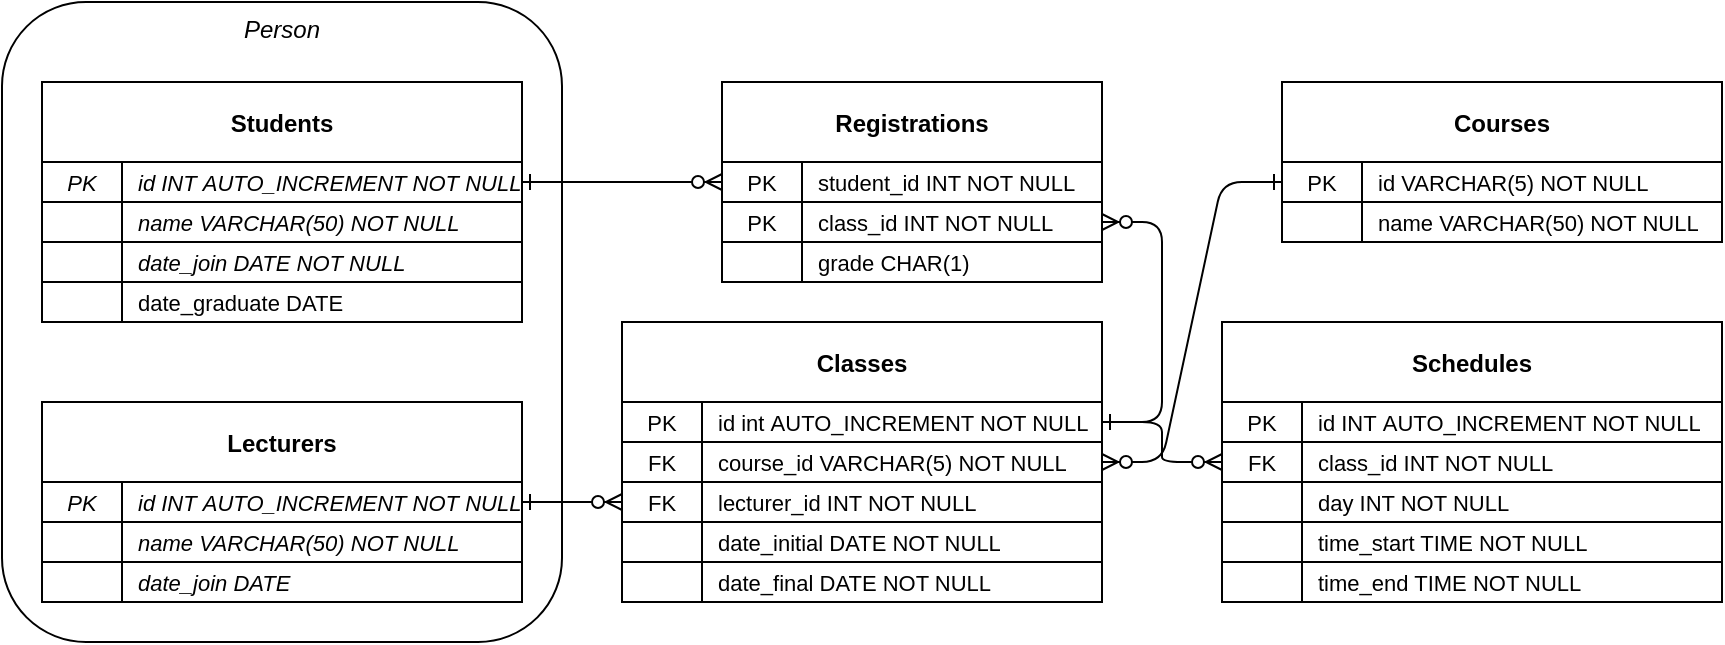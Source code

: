 <mxfile version="20.8.16" type="device"><diagram id="R2lEEEUBdFMjLlhIrx00" name="Page-1"><mxGraphModel dx="1129" dy="730" grid="1" gridSize="10" guides="1" tooltips="1" connect="1" arrows="1" fold="1" page="1" pageScale="1" pageWidth="940" pageHeight="200" math="0" shadow="0" extFonts="Permanent Marker^https://fonts.googleapis.com/css?family=Permanent+Marker"><root><mxCell id="0"/><mxCell id="1" parent="0"/><mxCell id="haOGkzx7AJRhTtGTXuwG-31" value="Courses" style="shape=table;startSize=40;container=1;collapsible=0;childLayout=tableLayout;fixedRows=1;rowLines=0;fontStyle=1;align=center;resizeLast=1;fontSize=12;swimlaneFillColor=none;" parent="1" vertex="1"><mxGeometry x="680" y="80" width="220" height="80" as="geometry"><mxRectangle x="120" y="120" width="80" height="30" as="alternateBounds"/></mxGeometry></mxCell><mxCell id="haOGkzx7AJRhTtGTXuwG-32" value="" style="shape=partialRectangle;collapsible=0;dropTarget=0;pointerEvents=0;fillColor=none;points=[[0,0.5],[1,0.5]];portConstraint=eastwest;top=0;left=0;right=0;bottom=1;fontSize=11;" parent="haOGkzx7AJRhTtGTXuwG-31" vertex="1"><mxGeometry y="40" width="220" height="20" as="geometry"/></mxCell><mxCell id="haOGkzx7AJRhTtGTXuwG-33" value="PK" style="shape=partialRectangle;overflow=hidden;connectable=0;fillColor=none;top=0;left=0;bottom=0;right=0;fontStyle=0;fontSize=11;" parent="haOGkzx7AJRhTtGTXuwG-32" vertex="1"><mxGeometry width="40" height="20" as="geometry"><mxRectangle width="40" height="20" as="alternateBounds"/></mxGeometry></mxCell><mxCell id="haOGkzx7AJRhTtGTXuwG-34" value="id VARCHAR(5) NOT NULL" style="shape=partialRectangle;overflow=hidden;connectable=0;fillColor=none;top=0;left=0;bottom=0;right=0;align=left;spacingLeft=6;fontStyle=0;fontSize=11;" parent="haOGkzx7AJRhTtGTXuwG-32" vertex="1"><mxGeometry x="40" width="180" height="20" as="geometry"><mxRectangle width="180" height="20" as="alternateBounds"/></mxGeometry></mxCell><mxCell id="haOGkzx7AJRhTtGTXuwG-35" value="" style="shape=partialRectangle;collapsible=0;dropTarget=0;pointerEvents=0;fillColor=none;points=[[0,0.5],[1,0.5]];portConstraint=eastwest;top=0;left=0;right=0;bottom=0;fontSize=11;" parent="haOGkzx7AJRhTtGTXuwG-31" vertex="1"><mxGeometry y="60" width="220" height="20" as="geometry"/></mxCell><mxCell id="haOGkzx7AJRhTtGTXuwG-36" value="" style="shape=partialRectangle;overflow=hidden;connectable=0;fillColor=none;top=0;left=0;bottom=0;right=0;fontSize=11;" parent="haOGkzx7AJRhTtGTXuwG-35" vertex="1"><mxGeometry width="40" height="20" as="geometry"><mxRectangle width="40" height="20" as="alternateBounds"/></mxGeometry></mxCell><mxCell id="haOGkzx7AJRhTtGTXuwG-37" value="name VARCHAR(50) NOT NULL" style="shape=partialRectangle;overflow=hidden;connectable=0;fillColor=none;top=0;left=0;bottom=0;right=0;align=left;spacingLeft=6;fontSize=11;" parent="haOGkzx7AJRhTtGTXuwG-35" vertex="1"><mxGeometry x="40" width="180" height="20" as="geometry"><mxRectangle width="180" height="20" as="alternateBounds"/></mxGeometry></mxCell><mxCell id="haOGkzx7AJRhTtGTXuwG-38" value="Classes" style="shape=table;startSize=40;container=1;collapsible=0;childLayout=tableLayout;fixedRows=1;rowLines=0;fontStyle=1;align=center;resizeLast=1;fontSize=12;swimlaneFillColor=none;" parent="1" vertex="1"><mxGeometry x="350" y="200" width="240" height="140" as="geometry"><mxRectangle x="120" y="120" width="80" height="30" as="alternateBounds"/></mxGeometry></mxCell><mxCell id="haOGkzx7AJRhTtGTXuwG-39" value="" style="shape=partialRectangle;collapsible=0;dropTarget=0;pointerEvents=0;fillColor=none;points=[[0,0.5],[1,0.5]];portConstraint=eastwest;top=0;left=0;right=0;bottom=1;fontSize=11;" parent="haOGkzx7AJRhTtGTXuwG-38" vertex="1"><mxGeometry y="40" width="240" height="20" as="geometry"/></mxCell><mxCell id="haOGkzx7AJRhTtGTXuwG-40" value="PK" style="shape=partialRectangle;overflow=hidden;connectable=0;fillColor=none;top=0;left=0;bottom=0;right=0;fontStyle=0;fontSize=11;" parent="haOGkzx7AJRhTtGTXuwG-39" vertex="1"><mxGeometry width="40" height="20" as="geometry"><mxRectangle width="40" height="20" as="alternateBounds"/></mxGeometry></mxCell><mxCell id="haOGkzx7AJRhTtGTXuwG-41" value="id int AUTO_INCREMENT NOT NULL" style="shape=partialRectangle;overflow=hidden;connectable=0;fillColor=none;top=0;left=0;bottom=0;right=0;align=left;spacingLeft=6;fontStyle=0;fontSize=11;" parent="haOGkzx7AJRhTtGTXuwG-39" vertex="1"><mxGeometry x="40" width="200" height="20" as="geometry"><mxRectangle width="200" height="20" as="alternateBounds"/></mxGeometry></mxCell><mxCell id="haOGkzx7AJRhTtGTXuwG-91" value="" style="shape=partialRectangle;collapsible=0;dropTarget=0;pointerEvents=0;fillColor=none;top=0;left=0;bottom=1;right=0;points=[[0,0.5],[1,0.5]];portConstraint=eastwest;fontSize=11;" parent="haOGkzx7AJRhTtGTXuwG-38" vertex="1"><mxGeometry y="60" width="240" height="20" as="geometry"/></mxCell><mxCell id="haOGkzx7AJRhTtGTXuwG-92" value="FK" style="shape=partialRectangle;connectable=0;fillColor=none;top=0;left=0;bottom=0;right=0;fontStyle=0;overflow=hidden;fontSize=11;" parent="haOGkzx7AJRhTtGTXuwG-91" vertex="1"><mxGeometry width="40" height="20" as="geometry"><mxRectangle width="40" height="20" as="alternateBounds"/></mxGeometry></mxCell><mxCell id="haOGkzx7AJRhTtGTXuwG-93" value="course_id VARCHAR(5) NOT NULL" style="shape=partialRectangle;connectable=0;fillColor=none;top=0;left=0;bottom=0;right=0;align=left;spacingLeft=6;fontStyle=0;overflow=hidden;fontSize=11;" parent="haOGkzx7AJRhTtGTXuwG-91" vertex="1"><mxGeometry x="40" width="200" height="20" as="geometry"><mxRectangle width="200" height="20" as="alternateBounds"/></mxGeometry></mxCell><mxCell id="5qXfLf6vnaG7oEEd6MVo-11" value="" style="shape=tableRow;horizontal=0;startSize=0;swimlaneHead=0;swimlaneBody=0;fillColor=none;collapsible=0;dropTarget=0;points=[[0,0.5],[1,0.5]];portConstraint=eastwest;top=0;left=0;right=0;bottom=1;fontSize=11;" parent="haOGkzx7AJRhTtGTXuwG-38" vertex="1"><mxGeometry y="80" width="240" height="20" as="geometry"/></mxCell><mxCell id="5qXfLf6vnaG7oEEd6MVo-12" value="FK" style="shape=partialRectangle;connectable=0;fillColor=none;top=0;left=0;bottom=0;right=0;fontStyle=0;overflow=hidden;fontSize=11;" parent="5qXfLf6vnaG7oEEd6MVo-11" vertex="1"><mxGeometry width="40" height="20" as="geometry"><mxRectangle width="40" height="20" as="alternateBounds"/></mxGeometry></mxCell><mxCell id="5qXfLf6vnaG7oEEd6MVo-13" value="lecturer_id INT NOT NULL" style="shape=partialRectangle;connectable=0;fillColor=none;top=0;left=0;bottom=0;right=0;align=left;spacingLeft=6;fontStyle=0;overflow=hidden;fontSize=11;" parent="5qXfLf6vnaG7oEEd6MVo-11" vertex="1"><mxGeometry x="40" width="200" height="20" as="geometry"><mxRectangle width="200" height="20" as="alternateBounds"/></mxGeometry></mxCell><mxCell id="5qXfLf6vnaG7oEEd6MVo-21" value="" style="shape=tableRow;horizontal=0;startSize=0;swimlaneHead=0;swimlaneBody=0;fillColor=none;collapsible=0;dropTarget=0;points=[[0,0.5],[1,0.5]];portConstraint=eastwest;top=0;left=0;right=0;bottom=1;fontSize=11;" parent="haOGkzx7AJRhTtGTXuwG-38" vertex="1"><mxGeometry y="100" width="240" height="20" as="geometry"/></mxCell><mxCell id="5qXfLf6vnaG7oEEd6MVo-22" value="" style="shape=partialRectangle;connectable=0;fillColor=none;top=0;left=0;bottom=0;right=0;fontStyle=0;overflow=hidden;fontSize=11;" parent="5qXfLf6vnaG7oEEd6MVo-21" vertex="1"><mxGeometry width="40" height="20" as="geometry"><mxRectangle width="40" height="20" as="alternateBounds"/></mxGeometry></mxCell><mxCell id="5qXfLf6vnaG7oEEd6MVo-23" value="date_initial DATE NOT NULL" style="shape=partialRectangle;connectable=0;fillColor=none;top=0;left=0;bottom=0;right=0;align=left;spacingLeft=6;fontStyle=0;overflow=hidden;fontSize=11;" parent="5qXfLf6vnaG7oEEd6MVo-21" vertex="1"><mxGeometry x="40" width="200" height="20" as="geometry"><mxRectangle width="200" height="20" as="alternateBounds"/></mxGeometry></mxCell><mxCell id="haOGkzx7AJRhTtGTXuwG-42" value="" style="shape=partialRectangle;collapsible=0;dropTarget=0;pointerEvents=0;fillColor=none;points=[[0,0.5],[1,0.5]];portConstraint=eastwest;top=0;left=0;right=0;bottom=0;fontSize=11;" parent="haOGkzx7AJRhTtGTXuwG-38" vertex="1"><mxGeometry y="120" width="240" height="20" as="geometry"/></mxCell><mxCell id="haOGkzx7AJRhTtGTXuwG-43" value="" style="shape=partialRectangle;overflow=hidden;connectable=0;fillColor=none;top=0;left=0;bottom=0;right=0;fontSize=11;" parent="haOGkzx7AJRhTtGTXuwG-42" vertex="1"><mxGeometry width="40" height="20" as="geometry"><mxRectangle width="40" height="20" as="alternateBounds"/></mxGeometry></mxCell><mxCell id="haOGkzx7AJRhTtGTXuwG-44" value="date_final DATE NOT NULL" style="shape=partialRectangle;overflow=hidden;connectable=0;fillColor=none;top=0;left=0;bottom=0;right=0;align=left;spacingLeft=6;fontSize=11;" parent="haOGkzx7AJRhTtGTXuwG-42" vertex="1"><mxGeometry x="40" width="200" height="20" as="geometry"><mxRectangle width="200" height="20" as="alternateBounds"/></mxGeometry></mxCell><mxCell id="haOGkzx7AJRhTtGTXuwG-45" value="" style="edgeStyle=entityRelationEdgeStyle;endArrow=ERzeroToMany;startArrow=ERone;endFill=1;startFill=0;fontSize=11;entryX=1;entryY=0.5;entryDx=0;entryDy=0;exitX=0;exitY=0.5;exitDx=0;exitDy=0;" parent="1" source="haOGkzx7AJRhTtGTXuwG-32" target="haOGkzx7AJRhTtGTXuwG-91" edge="1"><mxGeometry width="100" height="100" relative="1" as="geometry"><mxPoint x="320" y="190" as="sourcePoint"/><mxPoint x="340" y="270" as="targetPoint"/></mxGeometry></mxCell><mxCell id="haOGkzx7AJRhTtGTXuwG-94" value="" style="edgeStyle=entityRelationEdgeStyle;endArrow=ERzeroToMany;startArrow=ERone;endFill=1;startFill=0;fontSize=11;entryX=0;entryY=0.5;entryDx=0;entryDy=0;exitX=1;exitY=0.5;exitDx=0;exitDy=0;" parent="1" source="haOGkzx7AJRhTtGTXuwG-25" target="5qXfLf6vnaG7oEEd6MVo-11" edge="1"><mxGeometry width="100" height="100" relative="1" as="geometry"><mxPoint x="250" y="140.0" as="sourcePoint"/><mxPoint x="250" y="280" as="targetPoint"/></mxGeometry></mxCell><mxCell id="haOGkzx7AJRhTtGTXuwG-96" value="Registrations" style="shape=table;startSize=40;container=1;collapsible=0;childLayout=tableLayout;fixedRows=1;rowLines=0;fontStyle=1;align=center;resizeLast=1;fontSize=12;swimlaneFillColor=none;" parent="1" vertex="1"><mxGeometry x="400" y="80" width="190" height="100" as="geometry"><mxRectangle x="120" y="120" width="80" height="30" as="alternateBounds"/></mxGeometry></mxCell><mxCell id="haOGkzx7AJRhTtGTXuwG-97" value="" style="shape=partialRectangle;collapsible=0;dropTarget=0;pointerEvents=0;fillColor=none;points=[[0,0.5],[1,0.5]];portConstraint=eastwest;top=0;left=0;right=0;bottom=1;fontSize=11;" parent="haOGkzx7AJRhTtGTXuwG-96" vertex="1"><mxGeometry y="40" width="190" height="20" as="geometry"/></mxCell><mxCell id="haOGkzx7AJRhTtGTXuwG-98" value="PK" style="shape=partialRectangle;overflow=hidden;connectable=0;fillColor=none;top=0;left=0;bottom=0;right=0;fontStyle=0;fontSize=11;" parent="haOGkzx7AJRhTtGTXuwG-97" vertex="1"><mxGeometry width="40" height="20" as="geometry"><mxRectangle width="40" height="20" as="alternateBounds"/></mxGeometry></mxCell><mxCell id="haOGkzx7AJRhTtGTXuwG-99" value="student_id INT NOT NULL" style="shape=partialRectangle;overflow=hidden;connectable=0;fillColor=none;top=0;left=0;bottom=0;right=0;align=left;spacingLeft=6;fontStyle=0;fontSize=11;" parent="haOGkzx7AJRhTtGTXuwG-97" vertex="1"><mxGeometry x="40" width="150" height="20" as="geometry"><mxRectangle width="150" height="20" as="alternateBounds"/></mxGeometry></mxCell><mxCell id="haOGkzx7AJRhTtGTXuwG-104" value="" style="shape=partialRectangle;collapsible=0;dropTarget=0;pointerEvents=0;fillColor=none;top=0;left=0;bottom=1;right=0;points=[[0,0.5],[1,0.5]];portConstraint=eastwest;fontSize=11;" parent="haOGkzx7AJRhTtGTXuwG-96" vertex="1"><mxGeometry y="60" width="190" height="20" as="geometry"/></mxCell><mxCell id="haOGkzx7AJRhTtGTXuwG-105" value="PK" style="shape=partialRectangle;connectable=0;fillColor=none;top=0;left=0;bottom=0;right=0;fontStyle=0;overflow=hidden;fontSize=11;" parent="haOGkzx7AJRhTtGTXuwG-104" vertex="1"><mxGeometry width="40" height="20" as="geometry"><mxRectangle width="40" height="20" as="alternateBounds"/></mxGeometry></mxCell><mxCell id="haOGkzx7AJRhTtGTXuwG-106" value="class_id INT NOT NULL" style="shape=partialRectangle;connectable=0;fillColor=none;top=0;left=0;bottom=0;right=0;align=left;spacingLeft=6;fontStyle=0;overflow=hidden;fontSize=11;" parent="haOGkzx7AJRhTtGTXuwG-104" vertex="1"><mxGeometry x="40" width="150" height="20" as="geometry"><mxRectangle width="150" height="20" as="alternateBounds"/></mxGeometry></mxCell><mxCell id="haOGkzx7AJRhTtGTXuwG-100" value="" style="shape=partialRectangle;collapsible=0;dropTarget=0;pointerEvents=0;fillColor=none;points=[[0,0.5],[1,0.5]];portConstraint=eastwest;top=0;left=0;right=0;bottom=0;fontSize=11;" parent="haOGkzx7AJRhTtGTXuwG-96" vertex="1"><mxGeometry y="80" width="190" height="20" as="geometry"/></mxCell><mxCell id="haOGkzx7AJRhTtGTXuwG-101" value="" style="shape=partialRectangle;overflow=hidden;connectable=0;fillColor=none;top=0;left=0;bottom=0;right=0;fontSize=11;" parent="haOGkzx7AJRhTtGTXuwG-100" vertex="1"><mxGeometry width="40" height="20" as="geometry"><mxRectangle width="40" height="20" as="alternateBounds"/></mxGeometry></mxCell><mxCell id="haOGkzx7AJRhTtGTXuwG-102" value="grade CHAR(1)" style="shape=partialRectangle;overflow=hidden;connectable=0;fillColor=none;top=0;left=0;bottom=0;right=0;align=left;spacingLeft=6;fontSize=11;" parent="haOGkzx7AJRhTtGTXuwG-100" vertex="1"><mxGeometry x="40" width="150" height="20" as="geometry"><mxRectangle width="150" height="20" as="alternateBounds"/></mxGeometry></mxCell><mxCell id="haOGkzx7AJRhTtGTXuwG-103" value="" style="edgeStyle=entityRelationEdgeStyle;endArrow=ERzeroToMany;startArrow=ERone;endFill=1;startFill=0;fontSize=11;entryX=0;entryY=0.5;entryDx=0;entryDy=0;exitX=1;exitY=0.5;exitDx=0;exitDy=0;" parent="1" source="C-vyLk0tnHw3VtMMgP7b-24" target="haOGkzx7AJRhTtGTXuwG-97" edge="1"><mxGeometry width="100" height="100" relative="1" as="geometry"><mxPoint x="250" y="220.0" as="sourcePoint"/><mxPoint x="330" y="140.0" as="targetPoint"/></mxGeometry></mxCell><mxCell id="haOGkzx7AJRhTtGTXuwG-107" value="" style="edgeStyle=entityRelationEdgeStyle;endArrow=ERzeroToMany;startArrow=ERone;endFill=1;startFill=0;fontSize=11;entryX=1;entryY=0.5;entryDx=0;entryDy=0;exitX=1;exitY=0.5;exitDx=0;exitDy=0;" parent="1" source="haOGkzx7AJRhTtGTXuwG-39" target="haOGkzx7AJRhTtGTXuwG-104" edge="1"><mxGeometry width="100" height="100" relative="1" as="geometry"><mxPoint x="720" y="110" as="sourcePoint"/><mxPoint x="460" y="70" as="targetPoint"/></mxGeometry></mxCell><mxCell id="5qXfLf6vnaG7oEEd6MVo-1" value="Schedules" style="shape=table;startSize=40;container=1;collapsible=0;childLayout=tableLayout;fixedRows=1;rowLines=0;fontStyle=1;align=center;resizeLast=1;fontSize=12;swimlaneFillColor=none;" parent="1" vertex="1"><mxGeometry x="650" y="200" width="250" height="140" as="geometry"><mxRectangle x="120" y="120" width="80" height="30" as="alternateBounds"/></mxGeometry></mxCell><mxCell id="5qXfLf6vnaG7oEEd6MVo-2" value="" style="shape=partialRectangle;collapsible=0;dropTarget=0;pointerEvents=0;fillColor=none;points=[[0,0.5],[1,0.5]];portConstraint=eastwest;top=0;left=0;right=0;bottom=1;fontSize=11;" parent="5qXfLf6vnaG7oEEd6MVo-1" vertex="1"><mxGeometry y="40" width="250" height="20" as="geometry"/></mxCell><mxCell id="5qXfLf6vnaG7oEEd6MVo-3" value="PK" style="shape=partialRectangle;overflow=hidden;connectable=0;fillColor=none;top=0;left=0;bottom=0;right=0;fontStyle=0;fontSize=11;" parent="5qXfLf6vnaG7oEEd6MVo-2" vertex="1"><mxGeometry width="40" height="20" as="geometry"><mxRectangle width="40" height="20" as="alternateBounds"/></mxGeometry></mxCell><mxCell id="5qXfLf6vnaG7oEEd6MVo-4" value="id INT AUTO_INCREMENT NOT NULL" style="shape=partialRectangle;overflow=hidden;connectable=0;fillColor=none;top=0;left=0;bottom=0;right=0;align=left;spacingLeft=6;fontStyle=0;fontSize=11;" parent="5qXfLf6vnaG7oEEd6MVo-2" vertex="1"><mxGeometry x="40" width="210" height="20" as="geometry"><mxRectangle width="210" height="20" as="alternateBounds"/></mxGeometry></mxCell><mxCell id="5qXfLf6vnaG7oEEd6MVo-17" value="" style="shape=tableRow;horizontal=0;startSize=0;swimlaneHead=0;swimlaneBody=0;fillColor=none;collapsible=0;dropTarget=0;points=[[0,0.5],[1,0.5]];portConstraint=eastwest;top=0;left=0;right=0;bottom=1;fontSize=11;" parent="5qXfLf6vnaG7oEEd6MVo-1" vertex="1"><mxGeometry y="60" width="250" height="20" as="geometry"/></mxCell><mxCell id="5qXfLf6vnaG7oEEd6MVo-18" value="FK" style="shape=partialRectangle;connectable=0;fillColor=none;top=0;left=0;bottom=0;right=0;fontStyle=0;overflow=hidden;fontSize=11;" parent="5qXfLf6vnaG7oEEd6MVo-17" vertex="1"><mxGeometry width="40" height="20" as="geometry"><mxRectangle width="40" height="20" as="alternateBounds"/></mxGeometry></mxCell><mxCell id="5qXfLf6vnaG7oEEd6MVo-19" value="class_id INT NOT NULL" style="shape=partialRectangle;connectable=0;fillColor=none;top=0;left=0;bottom=0;right=0;align=left;spacingLeft=6;fontStyle=0;overflow=hidden;fontSize=11;" parent="5qXfLf6vnaG7oEEd6MVo-17" vertex="1"><mxGeometry x="40" width="210" height="20" as="geometry"><mxRectangle width="210" height="20" as="alternateBounds"/></mxGeometry></mxCell><mxCell id="5qXfLf6vnaG7oEEd6MVo-14" value="" style="shape=tableRow;horizontal=0;startSize=0;swimlaneHead=0;swimlaneBody=0;fillColor=none;collapsible=0;dropTarget=0;points=[[0,0.5],[1,0.5]];portConstraint=eastwest;top=0;left=0;right=0;bottom=1;fontSize=11;" parent="5qXfLf6vnaG7oEEd6MVo-1" vertex="1"><mxGeometry y="80" width="250" height="20" as="geometry"/></mxCell><mxCell id="5qXfLf6vnaG7oEEd6MVo-15" value="" style="shape=partialRectangle;connectable=0;fillColor=none;top=0;left=0;bottom=0;right=0;fontStyle=0;overflow=hidden;fontSize=11;" parent="5qXfLf6vnaG7oEEd6MVo-14" vertex="1"><mxGeometry width="40" height="20" as="geometry"><mxRectangle width="40" height="20" as="alternateBounds"/></mxGeometry></mxCell><mxCell id="5qXfLf6vnaG7oEEd6MVo-16" value="day INT NOT NULL" style="shape=partialRectangle;connectable=0;fillColor=none;top=0;left=0;bottom=0;right=0;align=left;spacingLeft=6;fontStyle=0;overflow=hidden;fontSize=11;" parent="5qXfLf6vnaG7oEEd6MVo-14" vertex="1"><mxGeometry x="40" width="210" height="20" as="geometry"><mxRectangle width="210" height="20" as="alternateBounds"/></mxGeometry></mxCell><mxCell id="5qXfLf6vnaG7oEEd6MVo-8" value="" style="shape=tableRow;horizontal=0;startSize=0;swimlaneHead=0;swimlaneBody=0;fillColor=none;collapsible=0;dropTarget=0;points=[[0,0.5],[1,0.5]];portConstraint=eastwest;top=0;left=0;right=0;bottom=1;" parent="5qXfLf6vnaG7oEEd6MVo-1" vertex="1"><mxGeometry y="100" width="250" height="20" as="geometry"/></mxCell><mxCell id="5qXfLf6vnaG7oEEd6MVo-9" value="" style="shape=partialRectangle;connectable=0;fillColor=none;top=0;left=0;bottom=0;right=0;fontStyle=0;overflow=hidden;fontSize=11;" parent="5qXfLf6vnaG7oEEd6MVo-8" vertex="1"><mxGeometry width="40" height="20" as="geometry"><mxRectangle width="40" height="20" as="alternateBounds"/></mxGeometry></mxCell><mxCell id="5qXfLf6vnaG7oEEd6MVo-10" value="time_start TIME NOT NULL" style="shape=partialRectangle;connectable=0;fillColor=none;top=0;left=0;bottom=0;right=0;align=left;spacingLeft=6;fontStyle=0;overflow=hidden;fontSize=11;" parent="5qXfLf6vnaG7oEEd6MVo-8" vertex="1"><mxGeometry x="40" width="210" height="20" as="geometry"><mxRectangle width="210" height="20" as="alternateBounds"/></mxGeometry></mxCell><mxCell id="5qXfLf6vnaG7oEEd6MVo-5" value="" style="shape=partialRectangle;collapsible=0;dropTarget=0;pointerEvents=0;fillColor=none;points=[[0,0.5],[1,0.5]];portConstraint=eastwest;top=0;left=0;right=0;bottom=0;fontSize=11;" parent="5qXfLf6vnaG7oEEd6MVo-1" vertex="1"><mxGeometry y="120" width="250" height="20" as="geometry"/></mxCell><mxCell id="5qXfLf6vnaG7oEEd6MVo-6" value="" style="shape=partialRectangle;overflow=hidden;connectable=0;fillColor=none;top=0;left=0;bottom=0;right=0;fontSize=11;" parent="5qXfLf6vnaG7oEEd6MVo-5" vertex="1"><mxGeometry width="40" height="20" as="geometry"><mxRectangle width="40" height="20" as="alternateBounds"/></mxGeometry></mxCell><mxCell id="5qXfLf6vnaG7oEEd6MVo-7" value="time_end TIME NOT NULL" style="shape=partialRectangle;overflow=hidden;connectable=0;fillColor=none;top=0;left=0;bottom=0;right=0;align=left;spacingLeft=6;fontSize=11;" parent="5qXfLf6vnaG7oEEd6MVo-5" vertex="1"><mxGeometry x="40" width="210" height="20" as="geometry"><mxRectangle width="210" height="20" as="alternateBounds"/></mxGeometry></mxCell><mxCell id="5qXfLf6vnaG7oEEd6MVo-20" value="" style="edgeStyle=entityRelationEdgeStyle;endArrow=ERzeroToMany;startArrow=ERone;endFill=1;startFill=0;fontSize=11;exitX=1;exitY=0.5;exitDx=0;exitDy=0;entryX=0;entryY=0.5;entryDx=0;entryDy=0;" parent="1" source="haOGkzx7AJRhTtGTXuwG-39" target="5qXfLf6vnaG7oEEd6MVo-17" edge="1"><mxGeometry width="100" height="100" relative="1" as="geometry"><mxPoint x="580" y="240" as="sourcePoint"/><mxPoint x="700" y="180" as="targetPoint"/></mxGeometry></mxCell><mxCell id="DrGWr_E8v_ncsg_XJgee-1" value="Person" style="group;strokeColor=default;rounded=1;shadow=0;glass=0;fontStyle=2" parent="1" vertex="1" connectable="0"><mxGeometry x="40" y="40" width="280" height="320" as="geometry"/></mxCell><mxCell id="C-vyLk0tnHw3VtMMgP7b-23" value="Students" style="shape=table;startSize=40;container=1;collapsible=0;childLayout=tableLayout;fixedRows=1;rowLines=0;fontStyle=1;align=center;resizeLast=1;fontSize=12;swimlaneFillColor=none;" parent="DrGWr_E8v_ncsg_XJgee-1" vertex="1"><mxGeometry x="20" y="40" width="240" height="120" as="geometry"><mxRectangle x="120" y="120" width="80" height="30" as="alternateBounds"/></mxGeometry></mxCell><mxCell id="C-vyLk0tnHw3VtMMgP7b-24" value="" style="shape=partialRectangle;collapsible=0;dropTarget=0;pointerEvents=0;fillColor=none;points=[[0,0.5],[1,0.5]];portConstraint=eastwest;top=0;left=0;right=0;bottom=1;fontSize=11;" parent="C-vyLk0tnHw3VtMMgP7b-23" vertex="1"><mxGeometry y="40" width="240" height="20" as="geometry"/></mxCell><mxCell id="C-vyLk0tnHw3VtMMgP7b-25" value="PK" style="shape=partialRectangle;overflow=hidden;connectable=0;fillColor=none;top=0;left=0;bottom=0;right=0;fontStyle=2;fontSize=11;" parent="C-vyLk0tnHw3VtMMgP7b-24" vertex="1"><mxGeometry width="40" height="20" as="geometry"><mxRectangle width="40" height="20" as="alternateBounds"/></mxGeometry></mxCell><mxCell id="C-vyLk0tnHw3VtMMgP7b-26" value="id INT AUTO_INCREMENT NOT NULL" style="shape=partialRectangle;overflow=hidden;connectable=0;fillColor=none;top=0;left=0;bottom=0;right=0;align=left;spacingLeft=6;fontStyle=2;fontSize=11;" parent="C-vyLk0tnHw3VtMMgP7b-24" vertex="1"><mxGeometry x="40" width="200" height="20" as="geometry"><mxRectangle width="200" height="20" as="alternateBounds"/></mxGeometry></mxCell><mxCell id="haOGkzx7AJRhTtGTXuwG-108" value="" style="shape=partialRectangle;collapsible=0;dropTarget=0;pointerEvents=0;fillColor=none;top=0;left=0;bottom=1;right=0;points=[[0,0.5],[1,0.5]];portConstraint=eastwest;fontSize=11;" parent="C-vyLk0tnHw3VtMMgP7b-23" vertex="1"><mxGeometry y="60" width="240" height="20" as="geometry"/></mxCell><mxCell id="haOGkzx7AJRhTtGTXuwG-109" value="" style="shape=partialRectangle;connectable=0;fillColor=none;top=0;left=0;bottom=0;right=0;fontStyle=0;overflow=hidden;fontSize=11;" parent="haOGkzx7AJRhTtGTXuwG-108" vertex="1"><mxGeometry width="40" height="20" as="geometry"><mxRectangle width="40" height="20" as="alternateBounds"/></mxGeometry></mxCell><mxCell id="haOGkzx7AJRhTtGTXuwG-110" value="name VARCHAR(50) NOT NULL" style="shape=partialRectangle;connectable=0;fillColor=none;top=0;left=0;bottom=0;right=0;align=left;spacingLeft=6;fontStyle=2;overflow=hidden;fontSize=11;" parent="haOGkzx7AJRhTtGTXuwG-108" vertex="1"><mxGeometry x="40" width="200" height="20" as="geometry"><mxRectangle width="200" height="20" as="alternateBounds"/></mxGeometry></mxCell><mxCell id="haOGkzx7AJRhTtGTXuwG-111" value="" style="shape=partialRectangle;collapsible=0;dropTarget=0;pointerEvents=0;fillColor=none;top=0;left=0;bottom=1;right=0;points=[[0,0.5],[1,0.5]];portConstraint=eastwest;fontSize=11;" parent="C-vyLk0tnHw3VtMMgP7b-23" vertex="1"><mxGeometry y="80" width="240" height="20" as="geometry"/></mxCell><mxCell id="haOGkzx7AJRhTtGTXuwG-112" value="" style="shape=partialRectangle;connectable=0;fillColor=none;top=0;left=0;bottom=0;right=0;fontStyle=0;overflow=hidden;fontSize=11;" parent="haOGkzx7AJRhTtGTXuwG-111" vertex="1"><mxGeometry width="40" height="20" as="geometry"><mxRectangle width="40" height="20" as="alternateBounds"/></mxGeometry></mxCell><mxCell id="haOGkzx7AJRhTtGTXuwG-113" value="date_join DATE NOT NULL" style="shape=partialRectangle;connectable=0;fillColor=none;top=0;left=0;bottom=0;right=0;align=left;spacingLeft=6;fontStyle=2;overflow=hidden;fontSize=11;" parent="haOGkzx7AJRhTtGTXuwG-111" vertex="1"><mxGeometry x="40" width="200" height="20" as="geometry"><mxRectangle width="200" height="20" as="alternateBounds"/></mxGeometry></mxCell><mxCell id="C-vyLk0tnHw3VtMMgP7b-27" value="" style="shape=partialRectangle;collapsible=0;dropTarget=0;pointerEvents=0;fillColor=none;points=[[0,0.5],[1,0.5]];portConstraint=eastwest;top=0;left=0;right=0;bottom=0;fontSize=11;" parent="C-vyLk0tnHw3VtMMgP7b-23" vertex="1"><mxGeometry y="100" width="240" height="20" as="geometry"/></mxCell><mxCell id="C-vyLk0tnHw3VtMMgP7b-28" value="" style="shape=partialRectangle;overflow=hidden;connectable=0;fillColor=none;top=0;left=0;bottom=0;right=0;fontSize=11;" parent="C-vyLk0tnHw3VtMMgP7b-27" vertex="1"><mxGeometry width="40" height="20" as="geometry"><mxRectangle width="40" height="20" as="alternateBounds"/></mxGeometry></mxCell><mxCell id="C-vyLk0tnHw3VtMMgP7b-29" value="date_graduate DATE" style="shape=partialRectangle;overflow=hidden;connectable=0;fillColor=none;top=0;left=0;bottom=0;right=0;align=left;spacingLeft=6;fontSize=11;" parent="C-vyLk0tnHw3VtMMgP7b-27" vertex="1"><mxGeometry x="40" width="200" height="20" as="geometry"><mxRectangle width="200" height="20" as="alternateBounds"/></mxGeometry></mxCell><mxCell id="haOGkzx7AJRhTtGTXuwG-24" value="Lecturers" style="shape=table;startSize=40;container=1;collapsible=0;childLayout=tableLayout;fixedRows=1;rowLines=0;fontStyle=1;align=center;resizeLast=1;fontSize=12;swimlaneFillColor=none;" parent="DrGWr_E8v_ncsg_XJgee-1" vertex="1"><mxGeometry x="20" y="200" width="240" height="100" as="geometry"><mxRectangle x="120" y="120" width="80" height="30" as="alternateBounds"/></mxGeometry></mxCell><mxCell id="haOGkzx7AJRhTtGTXuwG-25" value="" style="shape=partialRectangle;collapsible=0;dropTarget=0;pointerEvents=0;fillColor=none;points=[[0,0.5],[1,0.5]];portConstraint=eastwest;top=0;left=0;right=0;bottom=1;fontSize=11;" parent="haOGkzx7AJRhTtGTXuwG-24" vertex="1"><mxGeometry y="40" width="240" height="20" as="geometry"/></mxCell><mxCell id="haOGkzx7AJRhTtGTXuwG-26" value="PK" style="shape=partialRectangle;overflow=hidden;connectable=0;fillColor=none;top=0;left=0;bottom=0;right=0;fontStyle=2;fontSize=11;" parent="haOGkzx7AJRhTtGTXuwG-25" vertex="1"><mxGeometry width="40" height="20" as="geometry"><mxRectangle width="40" height="20" as="alternateBounds"/></mxGeometry></mxCell><mxCell id="haOGkzx7AJRhTtGTXuwG-27" value="id INT AUTO_INCREMENT NOT NULL" style="shape=partialRectangle;overflow=hidden;connectable=0;fillColor=none;top=0;left=0;bottom=0;right=0;align=left;spacingLeft=6;fontStyle=2;fontSize=11;" parent="haOGkzx7AJRhTtGTXuwG-25" vertex="1"><mxGeometry x="40" width="200" height="20" as="geometry"><mxRectangle width="200" height="20" as="alternateBounds"/></mxGeometry></mxCell><mxCell id="haOGkzx7AJRhTtGTXuwG-122" value="" style="shape=partialRectangle;collapsible=0;dropTarget=0;pointerEvents=0;fillColor=none;top=0;left=0;bottom=1;right=0;points=[[0,0.5],[1,0.5]];portConstraint=eastwest;fontSize=11;" parent="haOGkzx7AJRhTtGTXuwG-24" vertex="1"><mxGeometry y="60" width="240" height="20" as="geometry"/></mxCell><mxCell id="haOGkzx7AJRhTtGTXuwG-123" value="" style="shape=partialRectangle;connectable=0;fillColor=none;top=0;left=0;bottom=0;right=0;fontStyle=0;overflow=hidden;fontSize=11;" parent="haOGkzx7AJRhTtGTXuwG-122" vertex="1"><mxGeometry width="40" height="20" as="geometry"><mxRectangle width="40" height="20" as="alternateBounds"/></mxGeometry></mxCell><mxCell id="haOGkzx7AJRhTtGTXuwG-124" value="name VARCHAR(50) NOT NULL" style="shape=partialRectangle;connectable=0;fillColor=none;top=0;left=0;bottom=0;right=0;align=left;spacingLeft=6;fontStyle=2;overflow=hidden;fontSize=11;" parent="haOGkzx7AJRhTtGTXuwG-122" vertex="1"><mxGeometry x="40" width="200" height="20" as="geometry"><mxRectangle width="200" height="20" as="alternateBounds"/></mxGeometry></mxCell><mxCell id="haOGkzx7AJRhTtGTXuwG-28" value="" style="shape=partialRectangle;collapsible=0;dropTarget=0;pointerEvents=0;fillColor=none;points=[[0,0.5],[1,0.5]];portConstraint=eastwest;top=0;left=0;right=0;bottom=0;fontSize=11;" parent="haOGkzx7AJRhTtGTXuwG-24" vertex="1"><mxGeometry y="80" width="240" height="20" as="geometry"/></mxCell><mxCell id="haOGkzx7AJRhTtGTXuwG-29" value="" style="shape=partialRectangle;overflow=hidden;connectable=0;fillColor=none;top=0;left=0;bottom=0;right=0;fontSize=11;" parent="haOGkzx7AJRhTtGTXuwG-28" vertex="1"><mxGeometry width="40" height="20" as="geometry"><mxRectangle width="40" height="20" as="alternateBounds"/></mxGeometry></mxCell><mxCell id="haOGkzx7AJRhTtGTXuwG-30" value="date_join DATE" style="shape=partialRectangle;overflow=hidden;connectable=0;fillColor=none;top=0;left=0;bottom=0;right=0;align=left;spacingLeft=6;fontSize=11;fontStyle=2" parent="haOGkzx7AJRhTtGTXuwG-28" vertex="1"><mxGeometry x="40" width="200" height="20" as="geometry"><mxRectangle width="200" height="20" as="alternateBounds"/></mxGeometry></mxCell></root></mxGraphModel></diagram></mxfile>